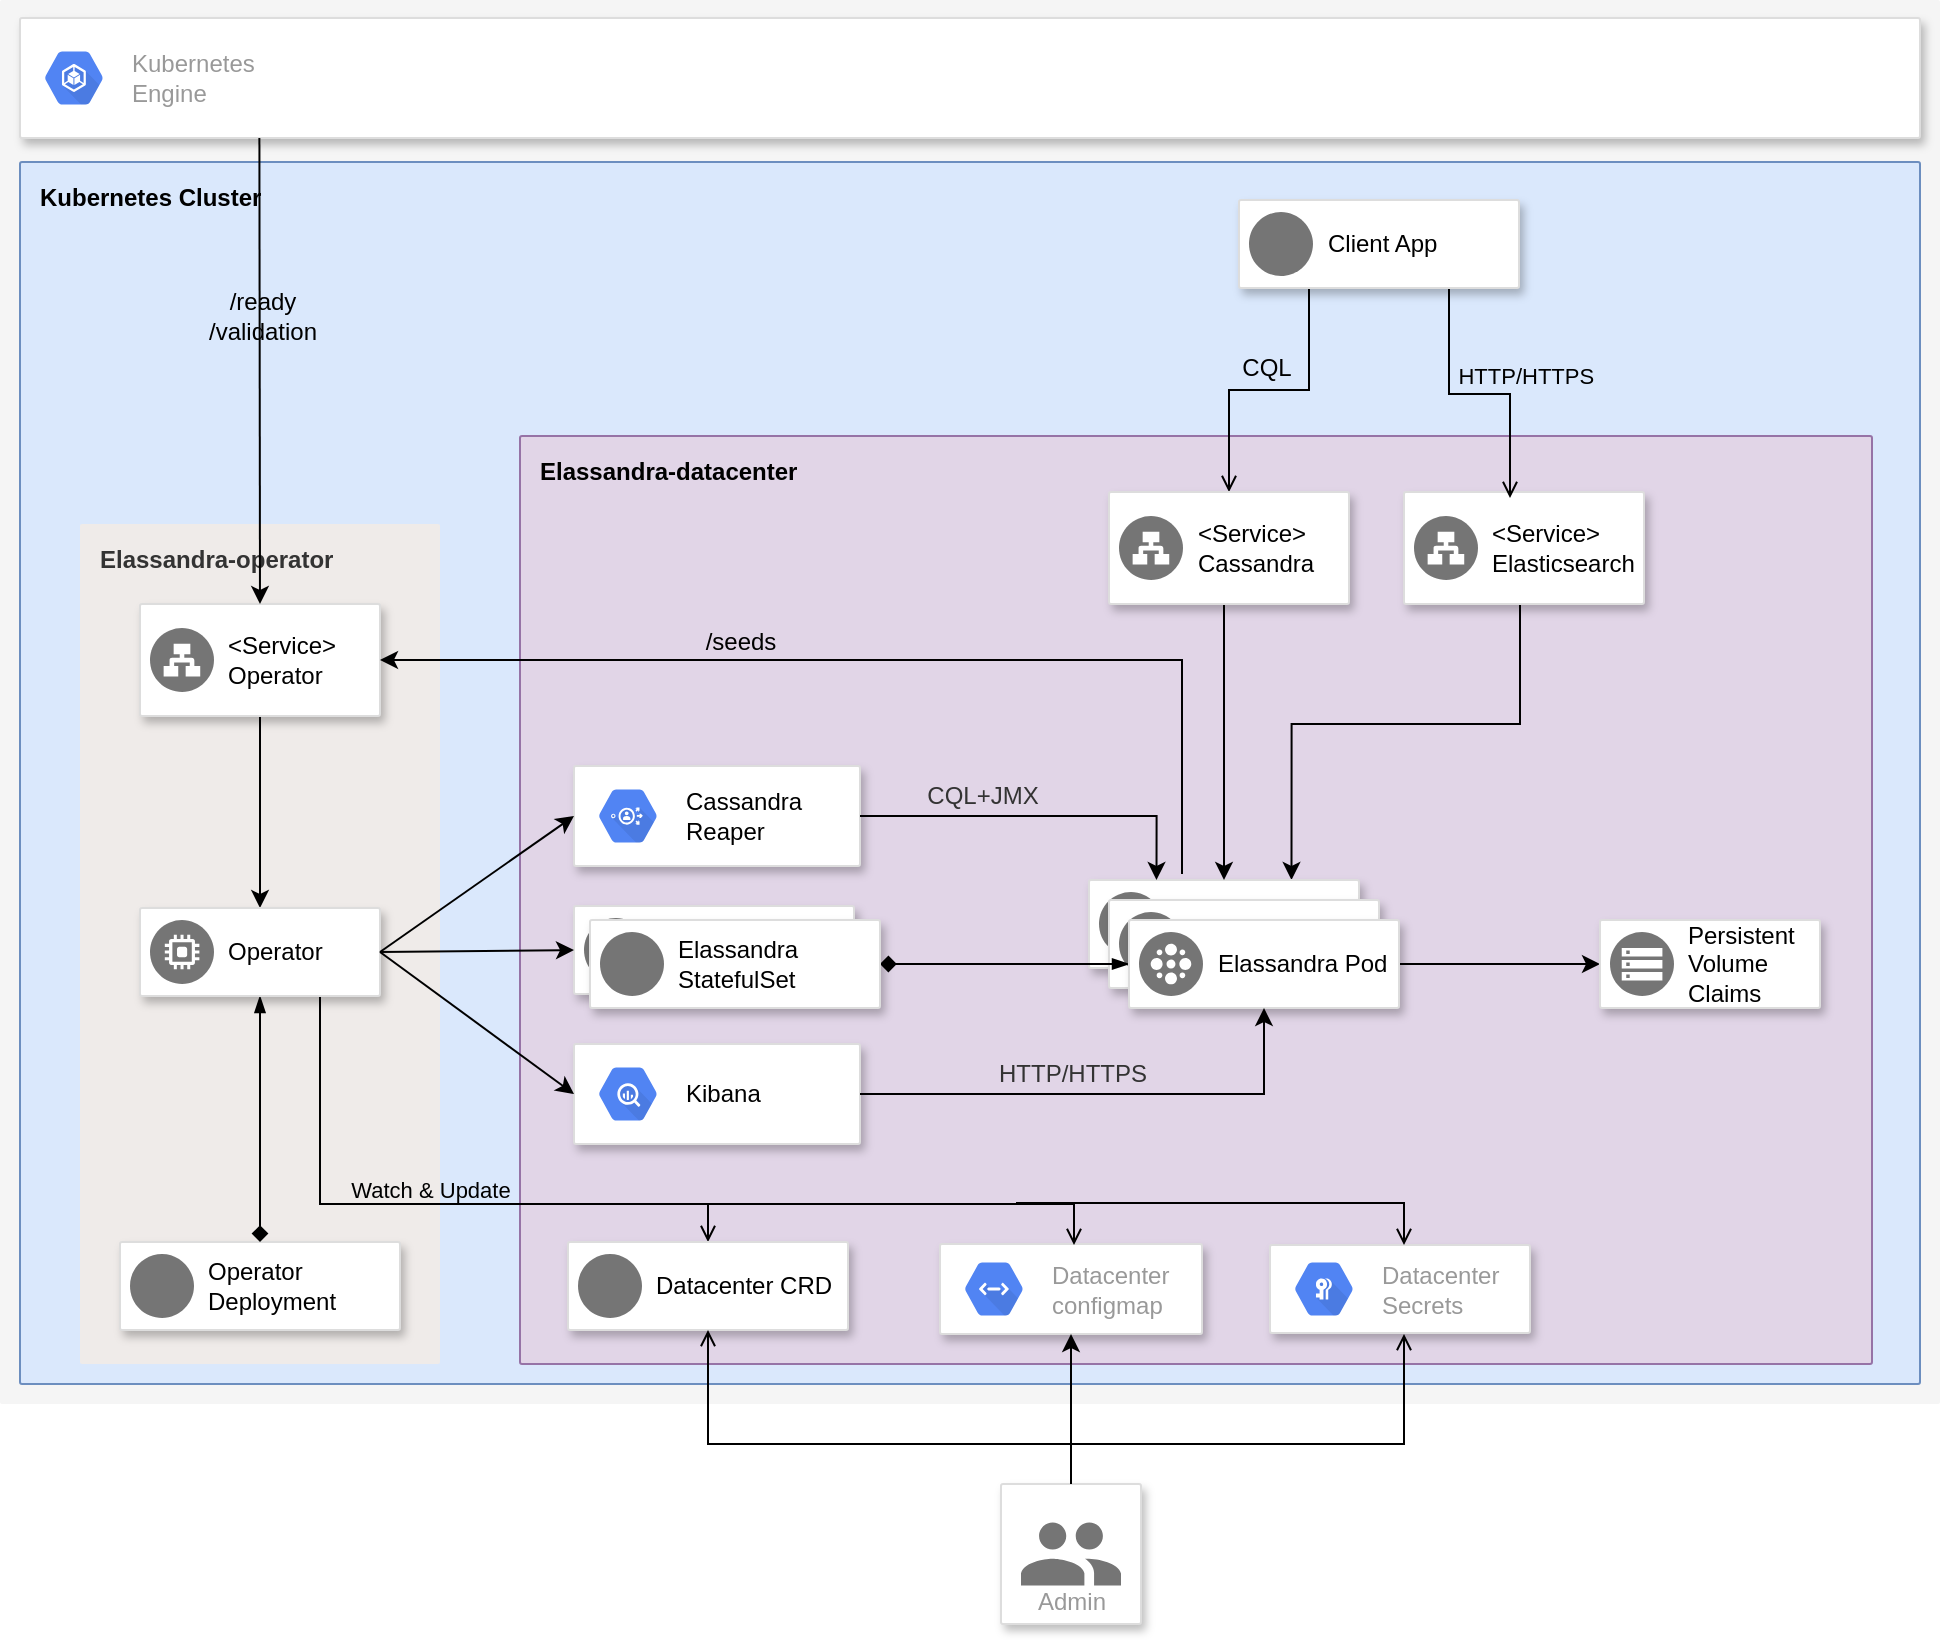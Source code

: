 <mxfile version="12.3.2" type="device" pages="1"><diagram id="f106602c-feb2-e66a-4537-3a34d633f6aa" name="Page-1"><mxGraphModel dx="1426" dy="1025" grid="0" gridSize="10" guides="1" tooltips="1" connect="1" arrows="1" fold="1" page="1" pageScale="1" pageWidth="1169" pageHeight="827" background="#ffffff" math="0" shadow="0"><root><mxCell id="0"/><mxCell id="1" parent="0"/><mxCell id="vSwtsUHp7arxvUU1Ahls-787" value="" style="points=[[0,0,0],[0.25,0,0],[0.5,0,0],[0.75,0,0],[1,0,0],[1,0.25,0],[1,0.5,0],[1,0.75,0],[1,1,0],[0.75,1,0],[0.5,1,0],[0.25,1,0],[0,1,0],[0,0.75,0],[0,0.5,0],[0,0.25,0]];rounded=1;absoluteArcSize=1;arcSize=2;html=1;strokeColor=none;shadow=0;dashed=0;fontSize=12;fontColor=#333333;align=left;verticalAlign=top;spacing=10;spacingTop=-4;fillColor=#f5f5f5;" parent="1" vertex="1"><mxGeometry x="110" y="7" width="970" height="702" as="geometry"/></mxCell><mxCell id="vSwtsUHp7arxvUU1Ahls-785" value="&lt;b&gt;Kubernetes Cluster&lt;/b&gt;" style="points=[[0,0,0],[0.25,0,0],[0.5,0,0],[0.75,0,0],[1,0,0],[1,0.25,0],[1,0.5,0],[1,0.75,0],[1,1,0],[0.75,1,0],[0.5,1,0],[0.25,1,0],[0,1,0],[0,0.75,0],[0,0.5,0],[0,0.25,0]];rounded=1;absoluteArcSize=1;arcSize=2;html=1;strokeColor=#6c8ebf;shadow=0;dashed=0;fontSize=12;align=left;verticalAlign=top;spacing=10;spacingTop=-4;fillColor=#dae8fc;" parent="1" vertex="1"><mxGeometry x="120" y="88" width="950" height="611" as="geometry"/></mxCell><mxCell id="vSwtsUHp7arxvUU1Ahls-841" value="Elassandra-datacenter" style="points=[[0,0,0],[0.25,0,0],[0.5,0,0],[0.75,0,0],[1,0,0],[1,0.25,0],[1,0.5,0],[1,0.75,0],[1,1,0],[0.75,1,0],[0.5,1,0],[0.25,1,0],[0,1,0],[0,0.75,0],[0,0.5,0],[0,0.25,0]];rounded=1;absoluteArcSize=1;arcSize=2;html=1;strokeColor=#9673a6;shadow=0;dashed=0;fontSize=12;align=left;verticalAlign=top;spacing=10;spacingTop=-4;fillColor=#e1d5e7;fontStyle=1" parent="1" vertex="1"><mxGeometry x="370" y="225" width="676" height="464" as="geometry"/></mxCell><mxCell id="vSwtsUHp7arxvUU1Ahls-840" value="Elassandra-operator" style="points=[[0,0,0],[0.25,0,0],[0.5,0,0],[0.75,0,0],[1,0,0],[1,0.25,0],[1,0.5,0],[1,0.75,0],[1,1,0],[0.75,1,0],[0.5,1,0],[0.25,1,0],[0,1,0],[0,0.75,0],[0,0.5,0],[0,0.25,0]];rounded=1;absoluteArcSize=1;arcSize=2;html=1;strokeColor=none;gradientColor=none;shadow=0;dashed=0;fontSize=12;fontColor=#333333;align=left;verticalAlign=top;spacing=10;spacingTop=-4;fillColor=#EFEBE9;fontStyle=1" parent="1" vertex="1"><mxGeometry x="150" y="269" width="180" height="420" as="geometry"/></mxCell><mxCell id="vSwtsUHp7arxvUU1Ahls-790" value="" style="strokeColor=#dddddd;fillColor=#ffffff;shadow=1;strokeWidth=1;rounded=1;absoluteArcSize=1;arcSize=2;" parent="1" vertex="1"><mxGeometry x="120" y="16" width="950" height="60" as="geometry"/></mxCell><mxCell id="vSwtsUHp7arxvUU1Ahls-791" value="Kubernetes&#10;Engine" style="dashed=0;connectable=0;html=1;fillColor=#5184F3;strokeColor=none;shape=mxgraph.gcp2.hexIcon;prIcon=container_engine;part=1;labelPosition=right;verticalLabelPosition=middle;align=left;verticalAlign=middle;spacingLeft=5;fontColor=#999999;fontSize=12;" parent="vSwtsUHp7arxvUU1Ahls-790" vertex="1"><mxGeometry y="0.5" width="44" height="39" relative="1" as="geometry"><mxPoint x="5" y="-19.5" as="offset"/></mxGeometry></mxCell><mxCell id="vSwtsUHp7arxvUU1Ahls-820" style="edgeStyle=orthogonalEdgeStyle;rounded=0;orthogonalLoop=1;jettySize=auto;html=1;exitX=0.5;exitY=1;exitDx=0;exitDy=0;entryX=0.75;entryY=0;entryDx=0;entryDy=0;" parent="1" source="vSwtsUHp7arxvUU1Ahls-796" target="vSwtsUHp7arxvUU1Ahls-809" edge="1"><mxGeometry relative="1" as="geometry"><Array as="points"><mxPoint x="870" y="369"/><mxPoint x="756" y="369"/></Array></mxGeometry></mxCell><mxCell id="vSwtsUHp7arxvUU1Ahls-796" value="" style="strokeColor=#dddddd;fillColor=#ffffff;shadow=1;strokeWidth=1;rounded=1;absoluteArcSize=1;arcSize=2;" parent="1" vertex="1"><mxGeometry x="812" y="253" width="120" height="56" as="geometry"/></mxCell><mxCell id="vSwtsUHp7arxvUU1Ahls-797" value="&amp;lt;Service&amp;gt;&lt;br&gt;Elasticsearch" style="dashed=0;connectable=0;html=1;fillColor=#757575;strokeColor=none;shape=mxgraph.gcp2.network_load_balancer;part=1;labelPosition=right;verticalLabelPosition=middle;align=left;verticalAlign=middle;spacingLeft=5;fontColor=#000000;fontSize=12;" parent="vSwtsUHp7arxvUU1Ahls-796" vertex="1"><mxGeometry y="0.5" width="32" height="32" relative="1" as="geometry"><mxPoint x="5" y="-16" as="offset"/></mxGeometry></mxCell><mxCell id="vSwtsUHp7arxvUU1Ahls-835" style="edgeStyle=orthogonalEdgeStyle;rounded=0;orthogonalLoop=1;jettySize=auto;html=1;endArrow=classic;endFill=1;" parent="1" source="vSwtsUHp7arxvUU1Ahls-803" target="vSwtsUHp7arxvUU1Ahls-822" edge="1"><mxGeometry relative="1" as="geometry"/></mxCell><mxCell id="vSwtsUHp7arxvUU1Ahls-803" value="" style="strokeColor=#dddddd;fillColor=#ffffff;shadow=1;strokeWidth=1;rounded=1;absoluteArcSize=1;arcSize=2;" parent="1" vertex="1"><mxGeometry x="180" y="309" width="120" height="56" as="geometry"/></mxCell><mxCell id="vSwtsUHp7arxvUU1Ahls-804" value="&amp;lt;Service&amp;gt;&lt;br&gt;Operator" style="dashed=0;connectable=0;html=1;fillColor=#757575;strokeColor=none;shape=mxgraph.gcp2.network_load_balancer;part=1;labelPosition=right;verticalLabelPosition=middle;align=left;verticalAlign=middle;spacingLeft=5;fontColor=#000000;fontSize=12;" parent="vSwtsUHp7arxvUU1Ahls-803" vertex="1"><mxGeometry y="0.5" width="32" height="32" relative="1" as="geometry"><mxPoint x="5" y="-16" as="offset"/></mxGeometry></mxCell><mxCell id="vSwtsUHp7arxvUU1Ahls-805" value="" style="strokeColor=#dddddd;fillColor=#ffffff;shadow=1;strokeWidth=1;rounded=1;absoluteArcSize=1;arcSize=2;" parent="1" vertex="1"><mxGeometry x="170" y="628" width="140" height="44" as="geometry"/></mxCell><mxCell id="vSwtsUHp7arxvUU1Ahls-806" value="Operator&lt;br&gt;Deployment" style="dashed=0;connectable=0;html=1;fillColor=#757575;strokeColor=none;shape=mxgraph.gcp2.blank;part=1;labelPosition=right;verticalLabelPosition=middle;align=left;verticalAlign=middle;spacingLeft=5;fontColor=#000000;fontSize=12;" parent="vSwtsUHp7arxvUU1Ahls-805" vertex="1"><mxGeometry y="0.5" width="32" height="32" relative="1" as="geometry"><mxPoint x="5" y="-16" as="offset"/></mxGeometry></mxCell><mxCell id="vSwtsUHp7arxvUU1Ahls-807" value="" style="strokeColor=#dddddd;fillColor=#ffffff;shadow=1;strokeWidth=1;rounded=1;absoluteArcSize=1;arcSize=2;" parent="1" vertex="1"><mxGeometry x="397" y="460" width="140" height="44" as="geometry"/></mxCell><mxCell id="vSwtsUHp7arxvUU1Ahls-808" value="Elassandra &lt;br&gt;StatefulSet" style="dashed=0;connectable=0;html=1;fillColor=#757575;strokeColor=none;shape=mxgraph.gcp2.blank;part=1;labelPosition=right;verticalLabelPosition=middle;align=left;verticalAlign=middle;spacingLeft=5;fontColor=#000000;fontSize=12;" parent="vSwtsUHp7arxvUU1Ahls-807" vertex="1"><mxGeometry y="0.5" width="32" height="32" relative="1" as="geometry"><mxPoint x="5" y="-16" as="offset"/></mxGeometry></mxCell><mxCell id="vSwtsUHp7arxvUU1Ahls-809" value="" style="strokeColor=#dddddd;fillColor=#ffffff;shadow=1;strokeWidth=1;rounded=1;absoluteArcSize=1;arcSize=2;" parent="1" vertex="1"><mxGeometry x="654.5" y="447" width="135" height="44" as="geometry"/></mxCell><mxCell id="vSwtsUHp7arxvUU1Ahls-810" value="Elassandra Pod" style="dashed=0;connectable=0;html=1;fillColor=#757575;strokeColor=none;shape=mxgraph.gcp2.cluster;part=1;labelPosition=right;verticalLabelPosition=middle;align=left;verticalAlign=middle;spacingLeft=5;fontColor=#000000;fontSize=12;" parent="vSwtsUHp7arxvUU1Ahls-809" vertex="1"><mxGeometry y="0.5" width="32" height="32" relative="1" as="geometry"><mxPoint x="5" y="-16" as="offset"/></mxGeometry></mxCell><mxCell id="vSwtsUHp7arxvUU1Ahls-817" style="edgeStyle=orthogonalEdgeStyle;rounded=0;orthogonalLoop=1;jettySize=auto;html=1;entryX=0;entryY=0.5;entryDx=0;entryDy=0;exitX=1;exitY=0.5;exitDx=0;exitDy=0;" parent="1" source="vSwtsUHp7arxvUU1Ahls-813" target="vSwtsUHp7arxvUU1Ahls-815" edge="1"><mxGeometry relative="1" as="geometry"/></mxCell><mxCell id="vSwtsUHp7arxvUU1Ahls-811" value="" style="strokeColor=#dddddd;fillColor=#ffffff;shadow=1;strokeWidth=1;rounded=1;absoluteArcSize=1;arcSize=2;" parent="1" vertex="1"><mxGeometry x="664.5" y="457" width="135" height="44" as="geometry"/></mxCell><mxCell id="vSwtsUHp7arxvUU1Ahls-812" value="Elassandra Pod" style="dashed=0;connectable=0;html=1;fillColor=#757575;strokeColor=none;shape=mxgraph.gcp2.cluster;part=1;labelPosition=right;verticalLabelPosition=middle;align=left;verticalAlign=middle;spacingLeft=5;fontColor=#000000;fontSize=12;" parent="vSwtsUHp7arxvUU1Ahls-811" vertex="1"><mxGeometry y="0.5" width="32" height="32" relative="1" as="geometry"><mxPoint x="5" y="-16" as="offset"/></mxGeometry></mxCell><mxCell id="vSwtsUHp7arxvUU1Ahls-837" style="edgeStyle=orthogonalEdgeStyle;rounded=0;orthogonalLoop=1;jettySize=auto;html=1;exitX=0;exitY=0.5;exitDx=0;exitDy=0;entryX=1;entryY=0.5;entryDx=0;entryDy=0;endArrow=diamond;endFill=1;startArrow=blockThin;startFill=1;" parent="1" source="vSwtsUHp7arxvUU1Ahls-813" target="ggo3_mj4U9G18KkofjkU-1" edge="1"><mxGeometry relative="1" as="geometry"/></mxCell><mxCell id="vSwtsUHp7arxvUU1Ahls-813" value="" style="strokeColor=#dddddd;fillColor=#ffffff;shadow=1;strokeWidth=1;rounded=1;absoluteArcSize=1;arcSize=2;" parent="1" vertex="1"><mxGeometry x="674.5" y="467" width="135" height="44" as="geometry"/></mxCell><mxCell id="vSwtsUHp7arxvUU1Ahls-814" value="Elassandra Pod" style="dashed=0;connectable=0;html=1;fillColor=#757575;strokeColor=none;shape=mxgraph.gcp2.cluster;part=1;labelPosition=right;verticalLabelPosition=middle;align=left;verticalAlign=middle;spacingLeft=5;fontColor=#000000;fontSize=12;" parent="vSwtsUHp7arxvUU1Ahls-813" vertex="1"><mxGeometry y="0.5" width="32" height="32" relative="1" as="geometry"><mxPoint x="5" y="-16" as="offset"/></mxGeometry></mxCell><mxCell id="vSwtsUHp7arxvUU1Ahls-815" value="" style="strokeColor=#dddddd;fillColor=#ffffff;shadow=1;strokeWidth=1;rounded=1;absoluteArcSize=1;arcSize=2;" parent="1" vertex="1"><mxGeometry x="910" y="467" width="110" height="44" as="geometry"/></mxCell><mxCell id="vSwtsUHp7arxvUU1Ahls-816" value="Persistent&amp;nbsp;&lt;br&gt;Volume&lt;br&gt;Claims" style="dashed=0;connectable=0;html=1;fillColor=#757575;strokeColor=none;shape=mxgraph.gcp2.persistent_disk_snapshot;part=1;labelPosition=right;verticalLabelPosition=middle;align=left;verticalAlign=middle;spacingLeft=5;fontColor=#000000;fontSize=12;" parent="vSwtsUHp7arxvUU1Ahls-815" vertex="1"><mxGeometry y="0.5" width="32" height="32" relative="1" as="geometry"><mxPoint x="5" y="-16" as="offset"/></mxGeometry></mxCell><mxCell id="vSwtsUHp7arxvUU1Ahls-836" style="edgeStyle=orthogonalEdgeStyle;rounded=0;orthogonalLoop=1;jettySize=auto;html=1;exitX=0.5;exitY=1;exitDx=0;exitDy=0;entryX=0.5;entryY=0;entryDx=0;entryDy=0;endArrow=diamond;endFill=1;startArrow=blockThin;startFill=1;" parent="1" source="vSwtsUHp7arxvUU1Ahls-822" target="vSwtsUHp7arxvUU1Ahls-805" edge="1"><mxGeometry relative="1" as="geometry"/></mxCell><mxCell id="vSwtsUHp7arxvUU1Ahls-846" value="Watch &amp;amp; Update&lt;br&gt;&amp;nbsp;" style="edgeStyle=orthogonalEdgeStyle;rounded=0;orthogonalLoop=1;jettySize=auto;html=1;exitX=0.75;exitY=1;exitDx=0;exitDy=0;entryX=0.5;entryY=0;entryDx=0;entryDy=0;startArrow=none;startFill=0;endArrow=open;endFill=0;labelBackgroundColor=none;" parent="1" source="vSwtsUHp7arxvUU1Ahls-822" target="vSwtsUHp7arxvUU1Ahls-844" edge="1"><mxGeometry relative="1" as="geometry"><Array as="points"><mxPoint x="270" y="609"/><mxPoint x="464" y="609"/></Array></mxGeometry></mxCell><mxCell id="vSwtsUHp7arxvUU1Ahls-822" value="" style="strokeColor=#dddddd;fillColor=#ffffff;shadow=1;strokeWidth=1;rounded=1;absoluteArcSize=1;arcSize=2;" parent="1" vertex="1"><mxGeometry x="180" y="461" width="120" height="44" as="geometry"/></mxCell><mxCell id="vSwtsUHp7arxvUU1Ahls-823" value="Operator" style="dashed=0;connectable=0;html=1;fillColor=#757575;strokeColor=none;shape=mxgraph.gcp2.dedicated_game_server;part=1;labelPosition=right;verticalLabelPosition=middle;align=left;verticalAlign=middle;spacingLeft=5;fontColor=#000000;fontSize=12;" parent="vSwtsUHp7arxvUU1Ahls-822" vertex="1"><mxGeometry y="0.5" width="32" height="32" relative="1" as="geometry"><mxPoint x="5" y="-16" as="offset"/></mxGeometry></mxCell><mxCell id="vSwtsUHp7arxvUU1Ahls-831" style="edgeStyle=orthogonalEdgeStyle;rounded=0;orthogonalLoop=1;jettySize=auto;html=1;endArrow=open;endFill=0;entryX=0.5;entryY=0;entryDx=0;entryDy=0;exitX=0.25;exitY=1;exitDx=0;exitDy=0;" parent="1" source="vSwtsUHp7arxvUU1Ahls-828" target="vSwtsUHp7arxvUU1Ahls-794" edge="1"><mxGeometry relative="1" as="geometry"><Array as="points"><mxPoint x="765" y="202"/><mxPoint x="725" y="202"/></Array></mxGeometry></mxCell><mxCell id="vSwtsUHp7arxvUU1Ahls-832" value="CQL" style="text;html=1;resizable=0;points=[];align=center;verticalAlign=middle;labelBackgroundColor=none;" parent="vSwtsUHp7arxvUU1Ahls-831" vertex="1" connectable="0"><mxGeometry x="-0.42" y="-26" relative="1" as="geometry"><mxPoint x="4" y="-1" as="offset"/></mxGeometry></mxCell><mxCell id="vSwtsUHp7arxvUU1Ahls-833" value="&amp;nbsp; &amp;nbsp; &amp;nbsp;HTTP/HTTPS" style="edgeStyle=orthogonalEdgeStyle;rounded=0;orthogonalLoop=1;jettySize=auto;html=1;exitX=0.75;exitY=1;exitDx=0;exitDy=0;endArrow=open;endFill=0;labelBackgroundColor=none;" parent="1" source="vSwtsUHp7arxvUU1Ahls-828" edge="1"><mxGeometry x="0.23" y="9" relative="1" as="geometry"><Array as="points"><mxPoint x="835" y="204"/><mxPoint x="865" y="204"/></Array><mxPoint x="-9" y="-9" as="offset"/><mxPoint x="830" y="193" as="sourcePoint"/><mxPoint x="865" y="256" as="targetPoint"/></mxGeometry></mxCell><mxCell id="vSwtsUHp7arxvUU1Ahls-828" value="" style="strokeColor=#dddddd;fillColor=#ffffff;shadow=1;strokeWidth=1;rounded=1;absoluteArcSize=1;arcSize=2;" parent="1" vertex="1"><mxGeometry x="729.5" y="107" width="140" height="44" as="geometry"/></mxCell><mxCell id="vSwtsUHp7arxvUU1Ahls-829" value="Client App" style="dashed=0;connectable=0;html=1;fillColor=#757575;strokeColor=none;shape=mxgraph.gcp2.blank;part=1;labelPosition=right;verticalLabelPosition=middle;align=left;verticalAlign=middle;spacingLeft=5;fontColor=#000000;fontSize=12;" parent="vSwtsUHp7arxvUU1Ahls-828" vertex="1"><mxGeometry y="0.5" width="32" height="32" relative="1" as="geometry"><mxPoint x="5" y="-16" as="offset"/></mxGeometry></mxCell><mxCell id="hlCepSMe1w_2jT3S_71D-2" style="edgeStyle=orthogonalEdgeStyle;rounded=0;orthogonalLoop=1;jettySize=auto;html=1;exitX=0.5;exitY=1;exitDx=0;exitDy=0;entryX=0.5;entryY=0;entryDx=0;entryDy=0;" edge="1" parent="1" source="vSwtsUHp7arxvUU1Ahls-794" target="vSwtsUHp7arxvUU1Ahls-809"><mxGeometry relative="1" as="geometry"><Array as="points"><mxPoint x="722" y="354"/><mxPoint x="722" y="354"/></Array></mxGeometry></mxCell><mxCell id="vSwtsUHp7arxvUU1Ahls-794" value="" style="strokeColor=#dddddd;fillColor=#ffffff;shadow=1;strokeWidth=1;rounded=1;absoluteArcSize=1;arcSize=2;" parent="1" vertex="1"><mxGeometry x="664.5" y="253" width="120" height="56" as="geometry"/></mxCell><mxCell id="vSwtsUHp7arxvUU1Ahls-795" value="&amp;lt;Service&amp;gt;&lt;br&gt;Cassandra" style="dashed=0;connectable=0;html=1;fillColor=#757575;strokeColor=none;shape=mxgraph.gcp2.network_load_balancer;part=1;labelPosition=right;verticalLabelPosition=middle;align=left;verticalAlign=middle;spacingLeft=5;fontColor=#000000;fontSize=12;" parent="vSwtsUHp7arxvUU1Ahls-794" vertex="1"><mxGeometry y="0.5" width="32" height="32" relative="1" as="geometry"><mxPoint x="5" y="-16" as="offset"/></mxGeometry></mxCell><mxCell id="vSwtsUHp7arxvUU1Ahls-844" value="" style="strokeColor=#dddddd;fillColor=#ffffff;shadow=1;strokeWidth=1;rounded=1;absoluteArcSize=1;arcSize=2;" parent="1" vertex="1"><mxGeometry x="394" y="628" width="140" height="44" as="geometry"/></mxCell><mxCell id="vSwtsUHp7arxvUU1Ahls-845" value="Datacenter CRD" style="dashed=0;connectable=0;html=1;fillColor=#757575;strokeColor=none;shape=mxgraph.gcp2.blank;part=1;labelPosition=right;verticalLabelPosition=middle;align=left;verticalAlign=middle;spacingLeft=5;fontColor=#000000;fontSize=12;" parent="vSwtsUHp7arxvUU1Ahls-844" vertex="1"><mxGeometry y="0.5" width="32" height="32" relative="1" as="geometry"><mxPoint x="5" y="-16" as="offset"/></mxGeometry></mxCell><mxCell id="vSwtsUHp7arxvUU1Ahls-849" value="" style="edgeStyle=orthogonalEdgeStyle;rounded=0;orthogonalLoop=1;jettySize=auto;html=1;exitX=0.5;exitY=0;exitDx=0;exitDy=0;entryX=0.5;entryY=1;entryDx=0;entryDy=0;startArrow=none;startFill=0;endArrow=open;endFill=0;" parent="1" source="vSwtsUHp7arxvUU1Ahls-847" target="vSwtsUHp7arxvUU1Ahls-844" edge="1"><mxGeometry x="-0.474" y="-26" relative="1" as="geometry"><mxPoint as="offset"/><Array as="points"><mxPoint x="646" y="729"/><mxPoint x="464" y="729"/></Array></mxGeometry></mxCell><mxCell id="vSwtsUHp7arxvUU1Ahls-847" value="Admin" style="strokeColor=#dddddd;fillColor=#ffffff;shadow=1;strokeWidth=1;rounded=1;absoluteArcSize=1;arcSize=2;labelPosition=center;verticalLabelPosition=middle;align=center;verticalAlign=bottom;spacingLeft=0;fontColor=#999999;fontSize=12;whiteSpace=wrap;spacingBottom=2;" parent="1" vertex="1"><mxGeometry x="610.5" y="749" width="70" height="70" as="geometry"/></mxCell><mxCell id="vSwtsUHp7arxvUU1Ahls-848" value="" style="dashed=0;connectable=0;html=1;fillColor=#757575;strokeColor=none;shape=mxgraph.gcp2.users;part=1;" parent="vSwtsUHp7arxvUU1Ahls-847" vertex="1"><mxGeometry x="0.5" width="50" height="31.5" relative="1" as="geometry"><mxPoint x="-25" y="19.25" as="offset"/></mxGeometry></mxCell><mxCell id="ggo3_mj4U9G18KkofjkU-1" value="" style="strokeColor=#dddddd;fillColor=#ffffff;shadow=1;strokeWidth=1;rounded=1;absoluteArcSize=1;arcSize=2;" parent="1" vertex="1"><mxGeometry x="405" y="467" width="145" height="44" as="geometry"/></mxCell><mxCell id="ggo3_mj4U9G18KkofjkU-2" value="Elassandra &lt;br&gt;StatefulSet" style="dashed=0;connectable=0;html=1;fillColor=#757575;strokeColor=none;shape=mxgraph.gcp2.blank;part=1;labelPosition=right;verticalLabelPosition=middle;align=left;verticalAlign=middle;spacingLeft=5;fontColor=#000000;fontSize=12;" parent="ggo3_mj4U9G18KkofjkU-1" vertex="1"><mxGeometry y="0.5" width="32" height="32" relative="1" as="geometry"><mxPoint x="5" y="-16" as="offset"/></mxGeometry></mxCell><mxCell id="ggo3_mj4U9G18KkofjkU-3" value="" style="strokeColor=#dddddd;shadow=1;strokeWidth=1;rounded=1;absoluteArcSize=1;arcSize=2;labelBackgroundColor=none;fillColor=#ffffff;fontColor=#333333;" parent="1" vertex="1"><mxGeometry x="745" y="629.5" width="130" height="44" as="geometry"/></mxCell><mxCell id="ggo3_mj4U9G18KkofjkU-4" value="Datacenter&lt;br&gt;Secrets" style="dashed=0;connectable=0;html=1;fillColor=#5184F3;strokeColor=none;shape=mxgraph.gcp2.hexIcon;prIcon=security_key_enforcement;part=1;labelPosition=right;verticalLabelPosition=middle;align=left;verticalAlign=middle;spacingLeft=5;fontColor=#999999;fontSize=12;" parent="ggo3_mj4U9G18KkofjkU-3" vertex="1"><mxGeometry y="0.5" width="44" height="39" relative="1" as="geometry"><mxPoint x="5" y="-19.5" as="offset"/></mxGeometry></mxCell><mxCell id="ggo3_mj4U9G18KkofjkU-21" value="" style="strokeColor=#dddddd;shadow=1;strokeWidth=1;rounded=1;absoluteArcSize=1;arcSize=2;labelBackgroundColor=none;fillColor=#ffffff;fontColor=#333333;" parent="1" vertex="1"><mxGeometry x="397" y="390" width="143" height="50" as="geometry"/></mxCell><mxCell id="ggo3_mj4U9G18KkofjkU-22" value="&lt;font color=&quot;#000000&quot;&gt;Cassandra&lt;br&gt;Reaper&lt;br&gt;&lt;/font&gt;" style="dashed=0;connectable=0;html=1;fillColor=#5184F3;strokeColor=none;shape=mxgraph.gcp2.hexIcon;prIcon=identity_aware_proxy;part=1;labelPosition=right;verticalLabelPosition=middle;align=left;verticalAlign=middle;spacingLeft=5;fontColor=#999999;fontSize=12;" parent="ggo3_mj4U9G18KkofjkU-21" vertex="1"><mxGeometry y="0.5" width="44" height="39" relative="1" as="geometry"><mxPoint x="5" y="-19.5" as="offset"/></mxGeometry></mxCell><mxCell id="ggo3_mj4U9G18KkofjkU-25" value="" style="strokeColor=#dddddd;shadow=1;strokeWidth=1;rounded=1;absoluteArcSize=1;arcSize=2;labelBackgroundColor=none;fillColor=#ffffff;fontColor=#333333;" parent="1" vertex="1"><mxGeometry x="580" y="629" width="131" height="45" as="geometry"/></mxCell><mxCell id="ggo3_mj4U9G18KkofjkU-26" value="Datacenter&lt;br&gt;configmap" style="dashed=0;connectable=0;html=1;fillColor=#5184F3;strokeColor=none;shape=mxgraph.gcp2.hexIcon;prIcon=cloud_endpoints;part=1;labelPosition=right;verticalLabelPosition=middle;align=left;verticalAlign=middle;spacingLeft=5;fontColor=#999999;fontSize=12;" parent="ggo3_mj4U9G18KkofjkU-25" vertex="1"><mxGeometry y="0.5" width="44" height="39" relative="1" as="geometry"><mxPoint x="5" y="-19.5" as="offset"/></mxGeometry></mxCell><mxCell id="ggo3_mj4U9G18KkofjkU-30" value="" style="endArrow=classic;html=1;labelBackgroundColor=none;fontColor=#333333;exitX=1;exitY=0.5;exitDx=0;exitDy=0;entryX=0;entryY=0.5;entryDx=0;entryDy=0;" parent="1" source="vSwtsUHp7arxvUU1Ahls-822" target="vSwtsUHp7arxvUU1Ahls-807" edge="1"><mxGeometry width="50" height="50" relative="1" as="geometry"><mxPoint x="340" y="519" as="sourcePoint"/><mxPoint x="390" y="469" as="targetPoint"/></mxGeometry></mxCell><mxCell id="ggo3_mj4U9G18KkofjkU-37" value="" style="strokeColor=#dddddd;shadow=1;strokeWidth=1;rounded=1;absoluteArcSize=1;arcSize=2;labelBackgroundColor=none;fillColor=#ffffff;fontColor=#333333;" parent="1" vertex="1"><mxGeometry x="397" y="529" width="143" height="50" as="geometry"/></mxCell><mxCell id="ggo3_mj4U9G18KkofjkU-38" value="&lt;font color=&quot;#000000&quot;&gt;Kibana&lt;/font&gt;" style="dashed=0;connectable=0;html=1;fillColor=#5184F3;strokeColor=none;shape=mxgraph.gcp2.hexIcon;prIcon=bigquery;part=1;labelPosition=right;verticalLabelPosition=middle;align=left;verticalAlign=middle;spacingLeft=5;fontColor=#999999;fontSize=12;" parent="ggo3_mj4U9G18KkofjkU-37" vertex="1"><mxGeometry y="0.5" width="44" height="39" relative="1" as="geometry"><mxPoint x="5" y="-19.5" as="offset"/></mxGeometry></mxCell><mxCell id="ggo3_mj4U9G18KkofjkU-40" value="" style="endArrow=classic;html=1;labelBackgroundColor=none;fontColor=#333333;exitX=1;exitY=0.5;exitDx=0;exitDy=0;entryX=0;entryY=0.5;entryDx=0;entryDy=0;" parent="1" source="vSwtsUHp7arxvUU1Ahls-822" target="ggo3_mj4U9G18KkofjkU-21" edge="1"><mxGeometry width="50" height="50" relative="1" as="geometry"><mxPoint x="310" y="493" as="sourcePoint"/><mxPoint x="407" y="492" as="targetPoint"/></mxGeometry></mxCell><mxCell id="ggo3_mj4U9G18KkofjkU-41" value="" style="endArrow=classic;html=1;labelBackgroundColor=none;fontColor=#333333;entryX=0;entryY=0.5;entryDx=0;entryDy=0;exitX=1;exitY=0.5;exitDx=0;exitDy=0;" parent="1" source="vSwtsUHp7arxvUU1Ahls-822" target="ggo3_mj4U9G18KkofjkU-37" edge="1"><mxGeometry width="50" height="50" relative="1" as="geometry"><mxPoint x="300" y="479" as="sourcePoint"/><mxPoint x="407" y="407" as="targetPoint"/></mxGeometry></mxCell><mxCell id="ggo3_mj4U9G18KkofjkU-45" value="" style="edgeStyle=orthogonalEdgeStyle;rounded=0;orthogonalLoop=1;jettySize=auto;html=1;entryX=0.5;entryY=0;entryDx=0;entryDy=0;startArrow=none;startFill=0;endArrow=open;endFill=0;labelBackgroundColor=none;" parent="1" edge="1"><mxGeometry relative="1" as="geometry"><mxPoint x="453" y="609" as="sourcePoint"/><mxPoint x="647" y="629.5" as="targetPoint"/><Array as="points"><mxPoint x="453" y="609"/><mxPoint x="647" y="609"/></Array></mxGeometry></mxCell><mxCell id="ggo3_mj4U9G18KkofjkU-46" value="" style="edgeStyle=orthogonalEdgeStyle;rounded=0;orthogonalLoop=1;jettySize=auto;html=1;entryX=0.5;entryY=0;entryDx=0;entryDy=0;startArrow=none;startFill=0;endArrow=open;endFill=0;labelBackgroundColor=none;" parent="1" edge="1"><mxGeometry relative="1" as="geometry"><mxPoint x="618" y="608.5" as="sourcePoint"/><mxPoint x="812" y="629.5" as="targetPoint"/><Array as="points"><mxPoint x="618" y="608.5"/><mxPoint x="812" y="608.5"/></Array></mxGeometry></mxCell><mxCell id="ggo3_mj4U9G18KkofjkU-48" value="" style="edgeStyle=orthogonalEdgeStyle;rounded=0;orthogonalLoop=1;jettySize=auto;html=1;entryX=0.5;entryY=1;entryDx=0;entryDy=0;startArrow=none;startFill=0;endArrow=open;endFill=0;exitX=0.5;exitY=0;exitDx=0;exitDy=0;" parent="1" source="vSwtsUHp7arxvUU1Ahls-847" edge="1"><mxGeometry x="-0.474" y="-26" relative="1" as="geometry"><mxPoint as="offset"/><mxPoint x="650" y="761" as="sourcePoint"/><mxPoint x="812" y="674" as="targetPoint"/><Array as="points"><mxPoint x="646" y="729"/><mxPoint x="812" y="729"/></Array></mxGeometry></mxCell><mxCell id="ggo3_mj4U9G18KkofjkU-49" value="" style="endArrow=classic;html=1;labelBackgroundColor=none;fontColor=#333333;exitX=0.5;exitY=0;exitDx=0;exitDy=0;" parent="1" source="vSwtsUHp7arxvUU1Ahls-847" target="ggo3_mj4U9G18KkofjkU-25" edge="1"><mxGeometry width="50" height="50" relative="1" as="geometry"><mxPoint x="595" y="749" as="sourcePoint"/><mxPoint x="595" y="769.711" as="targetPoint"/></mxGeometry></mxCell><mxCell id="ggo3_mj4U9G18KkofjkU-51" style="edgeStyle=orthogonalEdgeStyle;rounded=0;orthogonalLoop=1;jettySize=auto;html=1;exitX=1;exitY=0.5;exitDx=0;exitDy=0;entryX=0.5;entryY=1;entryDx=0;entryDy=0;endArrow=classic;endFill=1;" parent="1" source="ggo3_mj4U9G18KkofjkU-37" target="vSwtsUHp7arxvUU1Ahls-813" edge="1"><mxGeometry relative="1" as="geometry"><mxPoint x="537" y="554" as="sourcePoint"/><mxPoint x="597" y="636" as="targetPoint"/></mxGeometry></mxCell><mxCell id="ggo3_mj4U9G18KkofjkU-52" value="HTTP/HTTPS" style="text;html=1;align=center;verticalAlign=middle;resizable=0;points=[];;labelBackgroundColor=none;fontColor=#333333;" parent="ggo3_mj4U9G18KkofjkU-51" vertex="1" connectable="0"><mxGeometry x="0.396" y="2" relative="1" as="geometry"><mxPoint x="-65.5" y="-8" as="offset"/></mxGeometry></mxCell><mxCell id="ggo3_mj4U9G18KkofjkU-53" style="edgeStyle=orthogonalEdgeStyle;rounded=0;orthogonalLoop=1;jettySize=auto;html=1;exitX=1;exitY=0.5;exitDx=0;exitDy=0;entryX=0.25;entryY=0;entryDx=0;entryDy=0;endArrow=classic;endFill=1;" parent="1" source="ggo3_mj4U9G18KkofjkU-21" target="vSwtsUHp7arxvUU1Ahls-809" edge="1"><mxGeometry relative="1" as="geometry"><mxPoint x="544.5" y="416.5" as="sourcePoint"/><mxPoint x="746.5" y="373.5" as="targetPoint"/></mxGeometry></mxCell><mxCell id="ggo3_mj4U9G18KkofjkU-54" value="CQL+JMX" style="text;html=1;align=center;verticalAlign=middle;resizable=0;points=[];;labelBackgroundColor=none;fontColor=#333333;" parent="ggo3_mj4U9G18KkofjkU-53" vertex="1" connectable="0"><mxGeometry x="0.396" y="2" relative="1" as="geometry"><mxPoint x="-65.5" y="-8" as="offset"/></mxGeometry></mxCell><mxCell id="hlCepSMe1w_2jT3S_71D-7" value="" style="endArrow=classic;html=1;entryX=1;entryY=0.5;entryDx=0;entryDy=0;rounded=0;" edge="1" parent="1" target="vSwtsUHp7arxvUU1Ahls-803"><mxGeometry width="50" height="50" relative="1" as="geometry"><mxPoint x="701" y="444" as="sourcePoint"/><mxPoint x="559" y="195" as="targetPoint"/><Array as="points"><mxPoint x="701" y="337"/></Array></mxGeometry></mxCell><mxCell id="hlCepSMe1w_2jT3S_71D-8" value="/seeds&lt;br&gt;&amp;nbsp;" style="text;html=1;align=center;verticalAlign=middle;resizable=0;points=[];;labelBackgroundColor=none;" vertex="1" connectable="0" parent="hlCepSMe1w_2jT3S_71D-7"><mxGeometry x="0.293" y="-2" relative="1" as="geometry"><mxPoint as="offset"/></mxGeometry></mxCell><mxCell id="hlCepSMe1w_2jT3S_71D-9" value="" style="endArrow=classic;html=1;exitX=0.126;exitY=1;exitDx=0;exitDy=0;exitPerimeter=0;entryX=0.5;entryY=0;entryDx=0;entryDy=0;" edge="1" parent="1" source="vSwtsUHp7arxvUU1Ahls-790" target="vSwtsUHp7arxvUU1Ahls-803"><mxGeometry width="50" height="50" relative="1" as="geometry"><mxPoint x="218" y="131" as="sourcePoint"/><mxPoint x="268" y="81" as="targetPoint"/></mxGeometry></mxCell><mxCell id="hlCepSMe1w_2jT3S_71D-10" value="/ready&lt;br&gt;/validation" style="text;html=1;align=center;verticalAlign=middle;resizable=0;points=[];;labelBackgroundColor=none;" vertex="1" connectable="0" parent="hlCepSMe1w_2jT3S_71D-9"><mxGeometry x="-0.234" y="1" relative="1" as="geometry"><mxPoint as="offset"/></mxGeometry></mxCell></root></mxGraphModel></diagram></mxfile>